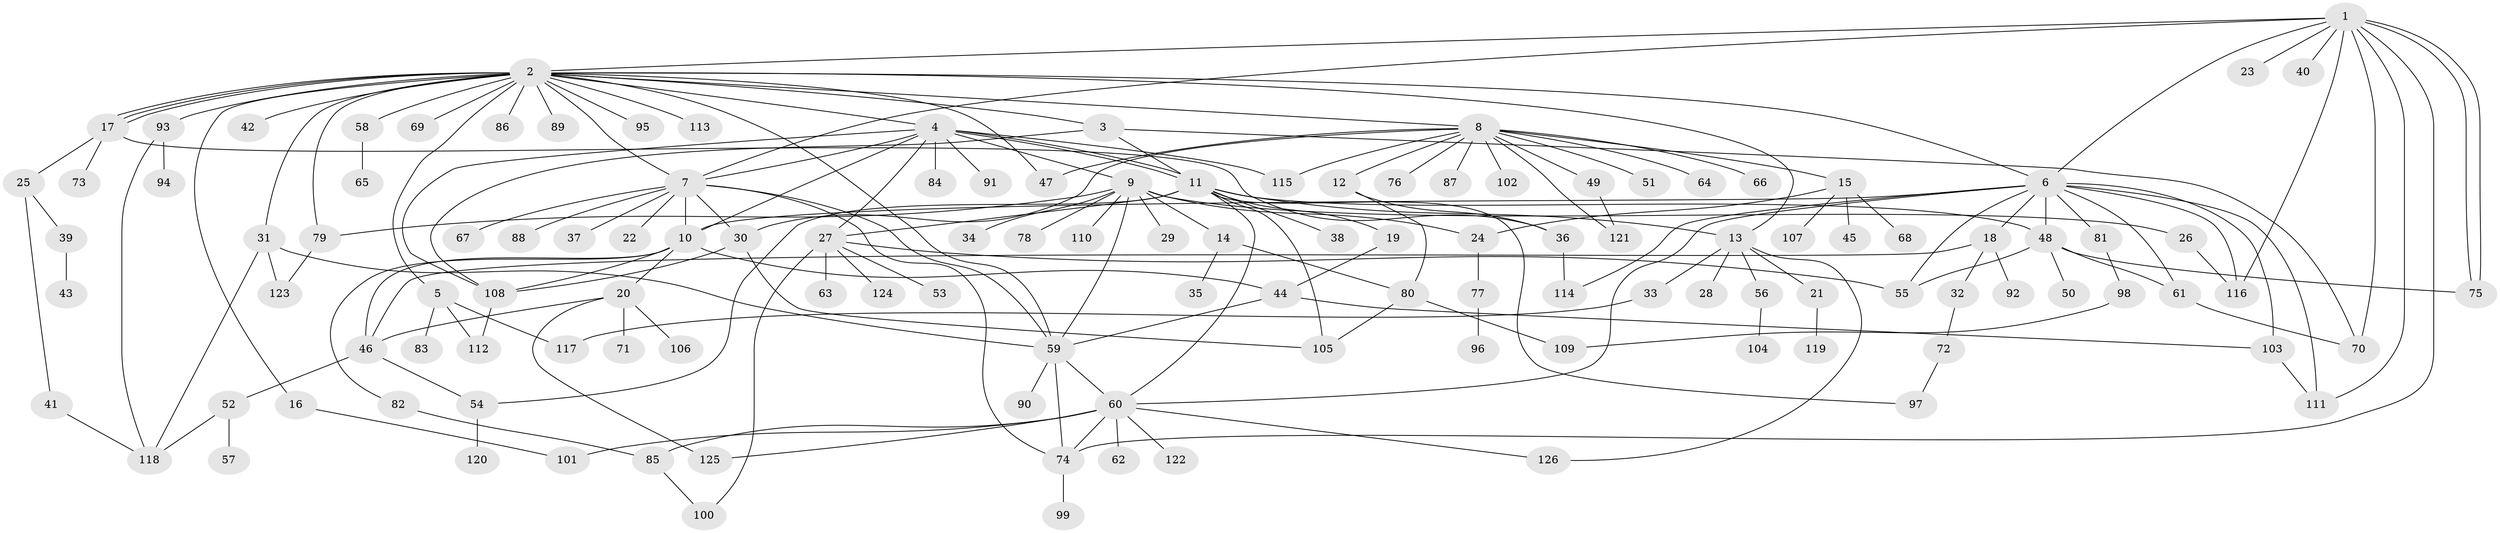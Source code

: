// Generated by graph-tools (version 1.1) at 2025/14/03/09/25 04:14:40]
// undirected, 126 vertices, 189 edges
graph export_dot {
graph [start="1"]
  node [color=gray90,style=filled];
  1;
  2;
  3;
  4;
  5;
  6;
  7;
  8;
  9;
  10;
  11;
  12;
  13;
  14;
  15;
  16;
  17;
  18;
  19;
  20;
  21;
  22;
  23;
  24;
  25;
  26;
  27;
  28;
  29;
  30;
  31;
  32;
  33;
  34;
  35;
  36;
  37;
  38;
  39;
  40;
  41;
  42;
  43;
  44;
  45;
  46;
  47;
  48;
  49;
  50;
  51;
  52;
  53;
  54;
  55;
  56;
  57;
  58;
  59;
  60;
  61;
  62;
  63;
  64;
  65;
  66;
  67;
  68;
  69;
  70;
  71;
  72;
  73;
  74;
  75;
  76;
  77;
  78;
  79;
  80;
  81;
  82;
  83;
  84;
  85;
  86;
  87;
  88;
  89;
  90;
  91;
  92;
  93;
  94;
  95;
  96;
  97;
  98;
  99;
  100;
  101;
  102;
  103;
  104;
  105;
  106;
  107;
  108;
  109;
  110;
  111;
  112;
  113;
  114;
  115;
  116;
  117;
  118;
  119;
  120;
  121;
  122;
  123;
  124;
  125;
  126;
  1 -- 2;
  1 -- 6;
  1 -- 7;
  1 -- 23;
  1 -- 40;
  1 -- 70;
  1 -- 74;
  1 -- 75;
  1 -- 75;
  1 -- 111;
  1 -- 116;
  2 -- 3;
  2 -- 4;
  2 -- 5;
  2 -- 6;
  2 -- 7;
  2 -- 8;
  2 -- 13;
  2 -- 16;
  2 -- 17;
  2 -- 17;
  2 -- 17;
  2 -- 31;
  2 -- 42;
  2 -- 47;
  2 -- 58;
  2 -- 59;
  2 -- 69;
  2 -- 79;
  2 -- 86;
  2 -- 89;
  2 -- 93;
  2 -- 95;
  2 -- 113;
  3 -- 11;
  3 -- 70;
  3 -- 108;
  4 -- 7;
  4 -- 9;
  4 -- 10;
  4 -- 11;
  4 -- 11;
  4 -- 27;
  4 -- 84;
  4 -- 91;
  4 -- 108;
  4 -- 115;
  5 -- 83;
  5 -- 112;
  5 -- 117;
  6 -- 10;
  6 -- 18;
  6 -- 48;
  6 -- 55;
  6 -- 60;
  6 -- 61;
  6 -- 81;
  6 -- 103;
  6 -- 111;
  6 -- 114;
  6 -- 116;
  7 -- 10;
  7 -- 22;
  7 -- 30;
  7 -- 37;
  7 -- 59;
  7 -- 67;
  7 -- 74;
  7 -- 88;
  8 -- 12;
  8 -- 15;
  8 -- 30;
  8 -- 47;
  8 -- 49;
  8 -- 51;
  8 -- 64;
  8 -- 66;
  8 -- 76;
  8 -- 87;
  8 -- 102;
  8 -- 115;
  8 -- 121;
  9 -- 14;
  9 -- 24;
  9 -- 26;
  9 -- 29;
  9 -- 34;
  9 -- 59;
  9 -- 78;
  9 -- 79;
  9 -- 110;
  10 -- 20;
  10 -- 44;
  10 -- 46;
  10 -- 82;
  10 -- 108;
  11 -- 13;
  11 -- 19;
  11 -- 27;
  11 -- 38;
  11 -- 48;
  11 -- 54;
  11 -- 60;
  11 -- 97;
  11 -- 105;
  12 -- 36;
  12 -- 80;
  13 -- 21;
  13 -- 28;
  13 -- 33;
  13 -- 56;
  13 -- 126;
  14 -- 35;
  14 -- 80;
  15 -- 24;
  15 -- 45;
  15 -- 68;
  15 -- 107;
  16 -- 101;
  17 -- 25;
  17 -- 36;
  17 -- 73;
  18 -- 32;
  18 -- 46;
  18 -- 92;
  19 -- 44;
  20 -- 46;
  20 -- 71;
  20 -- 106;
  20 -- 125;
  21 -- 119;
  24 -- 77;
  25 -- 39;
  25 -- 41;
  26 -- 116;
  27 -- 53;
  27 -- 55;
  27 -- 63;
  27 -- 100;
  27 -- 124;
  30 -- 105;
  30 -- 108;
  31 -- 59;
  31 -- 118;
  31 -- 123;
  32 -- 72;
  33 -- 117;
  36 -- 114;
  39 -- 43;
  41 -- 118;
  44 -- 59;
  44 -- 103;
  46 -- 52;
  46 -- 54;
  48 -- 50;
  48 -- 55;
  48 -- 61;
  48 -- 75;
  49 -- 121;
  52 -- 57;
  52 -- 118;
  54 -- 120;
  56 -- 104;
  58 -- 65;
  59 -- 60;
  59 -- 74;
  59 -- 90;
  60 -- 62;
  60 -- 74;
  60 -- 85;
  60 -- 101;
  60 -- 122;
  60 -- 125;
  60 -- 126;
  61 -- 70;
  72 -- 97;
  74 -- 99;
  77 -- 96;
  79 -- 123;
  80 -- 105;
  80 -- 109;
  81 -- 98;
  82 -- 85;
  85 -- 100;
  93 -- 94;
  93 -- 118;
  98 -- 109;
  103 -- 111;
  108 -- 112;
}
